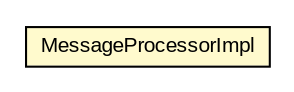 #!/usr/local/bin/dot
#
# Class diagram 
# Generated by UMLGraph version R5_6-24-gf6e263 (http://www.umlgraph.org/)
#

digraph G {
	edge [fontname="arial",fontsize=10,labelfontname="arial",labelfontsize=10];
	node [fontname="arial",fontsize=10,shape=plaintext];
	nodesep=0.25;
	ranksep=0.5;
	// org.miloss.fgsms.agentcore.MessageProcessorImpl
	c796161 [label=<<table title="org.miloss.fgsms.agentcore.MessageProcessorImpl" border="0" cellborder="1" cellspacing="0" cellpadding="2" port="p" bgcolor="lemonChiffon" href="./MessageProcessorImpl.html">
		<tr><td><table border="0" cellspacing="0" cellpadding="1">
<tr><td align="center" balign="center"> MessageProcessorImpl </td></tr>
		</table></td></tr>
		</table>>, URL="./MessageProcessorImpl.html", fontname="arial", fontcolor="black", fontsize=10.0];
}

